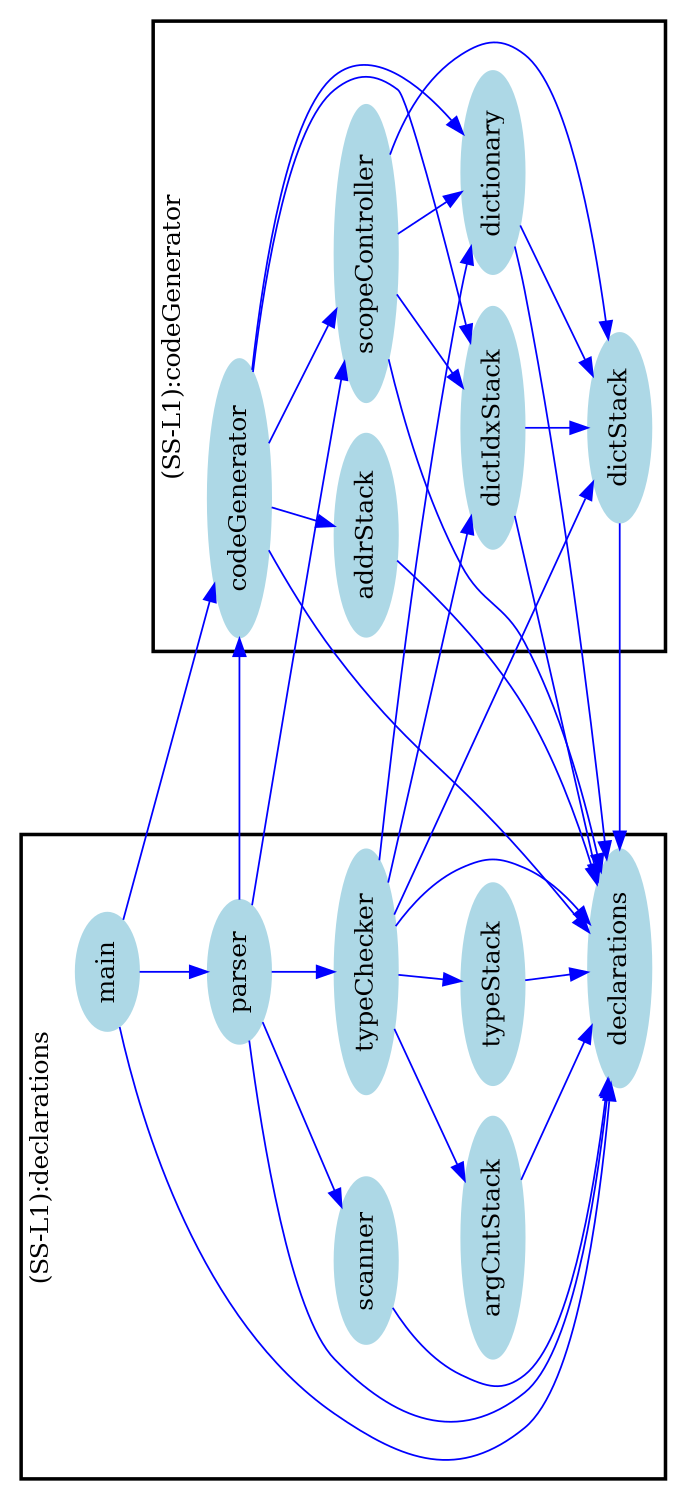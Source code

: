 /* ------------------------------------------------------------ */
/* created with bunch v3 */
/* Objective Function value = 1.0*/
/* ------------------------------------------------------------ */

digraph G {
size= "10,10";
rotate = 90;
subgraph cluster0 {
label = "(SS-L1):declarations";
color = black;
style = bold;

"main"[label="main",shape=ellipse,color=lightblue,fontcolor=black,style=filled];
"scanner"[label="scanner",shape=ellipse,color=lightblue,fontcolor=black,style=filled];
"parser"[label="parser",shape=ellipse,color=lightblue,fontcolor=black,style=filled];
"typeStack"[label="typeStack",shape=ellipse,color=lightblue,fontcolor=black,style=filled];
"typeChecker"[label="typeChecker",shape=ellipse,color=lightblue,fontcolor=black,style=filled];
"declarations"[label="declarations",shape=ellipse,color=lightblue,fontcolor=black,style=filled];
"argCntStack"[label="argCntStack",shape=ellipse,color=lightblue,fontcolor=black,style=filled];
}
subgraph cluster1 {
label = "(SS-L1):codeGenerator";
color = black;
style = bold;

"addrStack"[label="addrStack",shape=ellipse,color=lightblue,fontcolor=black,style=filled];
"codeGenerator"[label="codeGenerator",shape=ellipse,color=lightblue,fontcolor=black,style=filled];
"dictionary"[label="dictionary",shape=ellipse,color=lightblue,fontcolor=black,style=filled];
"scopeController"[label="scopeController",shape=ellipse,color=lightblue,fontcolor=black,style=filled];
"dictIdxStack"[label="dictIdxStack",shape=ellipse,color=lightblue,fontcolor=black,style=filled];
"dictStack"[label="dictStack",shape=ellipse,color=lightblue,fontcolor=black,style=filled];
}
"parser" -> "scopeController" [color=blue,font=6];
"parser" -> "scanner" [color=blue,font=6];
"parser" -> "codeGenerator" [color=blue,font=6];
"parser" -> "typeChecker" [color=blue,font=6];
"parser" -> "declarations" [color=blue,font=6];
"codeGenerator" -> "scopeController" [color=blue,font=6];
"codeGenerator" -> "dictIdxStack" [color=blue,font=6];
"codeGenerator" -> "addrStack" [color=blue,font=6];
"codeGenerator" -> "declarations" [color=blue,font=6];
"codeGenerator" -> "dictionary" [color=blue,font=6];
"dictStack" -> "declarations" [color=blue,font=6];
"dictIdxStack" -> "declarations" [color=blue,font=6];
"dictIdxStack" -> "dictStack" [color=blue,font=6];
"scanner" -> "declarations" [color=blue,font=6];
"main" -> "codeGenerator" [color=blue,font=6];
"main" -> "declarations" [color=blue,font=6];
"main" -> "parser" [color=blue,font=6];
"typeChecker" -> "typeStack" [color=blue,font=6];
"typeChecker" -> "dictIdxStack" [color=blue,font=6];
"typeChecker" -> "argCntStack" [color=blue,font=6];
"typeChecker" -> "declarations" [color=blue,font=6];
"typeChecker" -> "dictStack" [color=blue,font=6];
"typeChecker" -> "dictionary" [color=blue,font=6];
"scopeController" -> "dictIdxStack" [color=blue,font=6];
"scopeController" -> "declarations" [color=blue,font=6];
"scopeController" -> "dictStack" [color=blue,font=6];
"scopeController" -> "dictionary" [color=blue,font=6];
"typeStack" -> "declarations" [color=blue,font=6];
"addrStack" -> "declarations" [color=blue,font=6];
"dictionary" -> "declarations" [color=blue,font=6];
"dictionary" -> "dictStack" [color=blue,font=6];
"argCntStack" -> "declarations" [color=blue,font=6];
}
